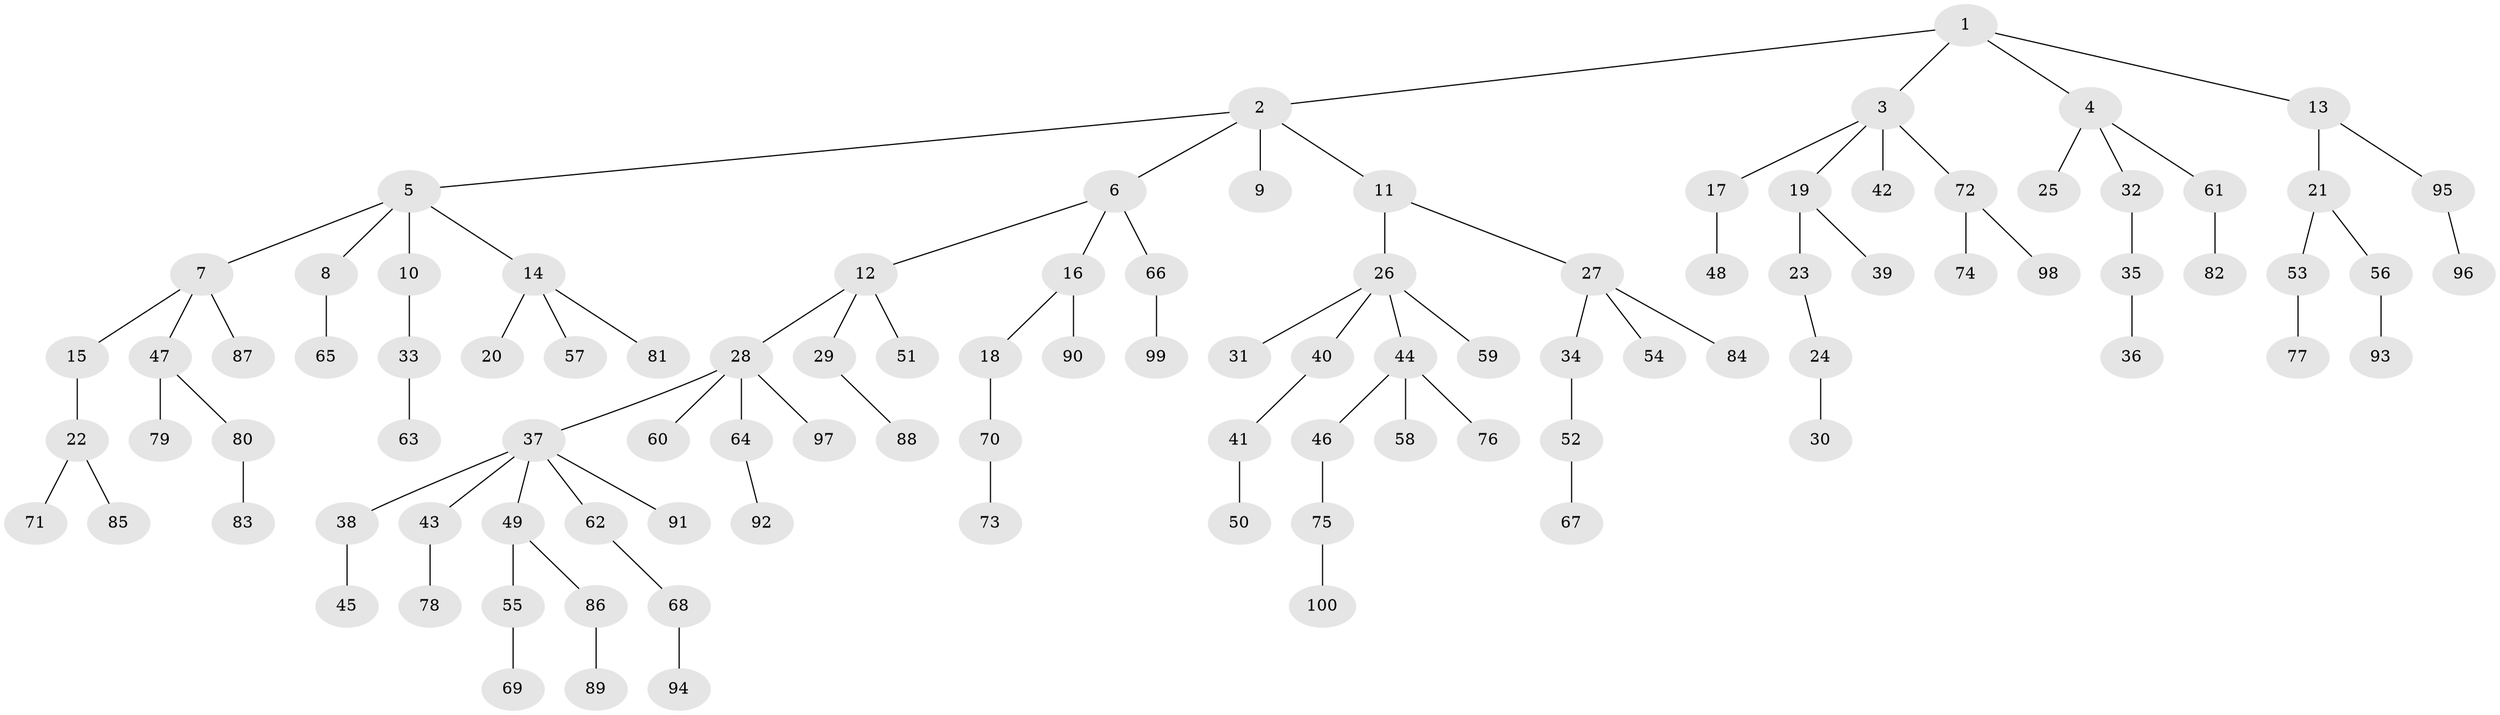 // Generated by graph-tools (version 1.1) at 2025/38/02/21/25 10:38:55]
// undirected, 100 vertices, 99 edges
graph export_dot {
graph [start="1"]
  node [color=gray90,style=filled];
  1;
  2;
  3;
  4;
  5;
  6;
  7;
  8;
  9;
  10;
  11;
  12;
  13;
  14;
  15;
  16;
  17;
  18;
  19;
  20;
  21;
  22;
  23;
  24;
  25;
  26;
  27;
  28;
  29;
  30;
  31;
  32;
  33;
  34;
  35;
  36;
  37;
  38;
  39;
  40;
  41;
  42;
  43;
  44;
  45;
  46;
  47;
  48;
  49;
  50;
  51;
  52;
  53;
  54;
  55;
  56;
  57;
  58;
  59;
  60;
  61;
  62;
  63;
  64;
  65;
  66;
  67;
  68;
  69;
  70;
  71;
  72;
  73;
  74;
  75;
  76;
  77;
  78;
  79;
  80;
  81;
  82;
  83;
  84;
  85;
  86;
  87;
  88;
  89;
  90;
  91;
  92;
  93;
  94;
  95;
  96;
  97;
  98;
  99;
  100;
  1 -- 2;
  1 -- 3;
  1 -- 4;
  1 -- 13;
  2 -- 5;
  2 -- 6;
  2 -- 9;
  2 -- 11;
  3 -- 17;
  3 -- 19;
  3 -- 42;
  3 -- 72;
  4 -- 25;
  4 -- 32;
  4 -- 61;
  5 -- 7;
  5 -- 8;
  5 -- 10;
  5 -- 14;
  6 -- 12;
  6 -- 16;
  6 -- 66;
  7 -- 15;
  7 -- 47;
  7 -- 87;
  8 -- 65;
  10 -- 33;
  11 -- 26;
  11 -- 27;
  12 -- 28;
  12 -- 29;
  12 -- 51;
  13 -- 21;
  13 -- 95;
  14 -- 20;
  14 -- 57;
  14 -- 81;
  15 -- 22;
  16 -- 18;
  16 -- 90;
  17 -- 48;
  18 -- 70;
  19 -- 23;
  19 -- 39;
  21 -- 53;
  21 -- 56;
  22 -- 71;
  22 -- 85;
  23 -- 24;
  24 -- 30;
  26 -- 31;
  26 -- 40;
  26 -- 44;
  26 -- 59;
  27 -- 34;
  27 -- 54;
  27 -- 84;
  28 -- 37;
  28 -- 60;
  28 -- 64;
  28 -- 97;
  29 -- 88;
  32 -- 35;
  33 -- 63;
  34 -- 52;
  35 -- 36;
  37 -- 38;
  37 -- 43;
  37 -- 49;
  37 -- 62;
  37 -- 91;
  38 -- 45;
  40 -- 41;
  41 -- 50;
  43 -- 78;
  44 -- 46;
  44 -- 58;
  44 -- 76;
  46 -- 75;
  47 -- 79;
  47 -- 80;
  49 -- 55;
  49 -- 86;
  52 -- 67;
  53 -- 77;
  55 -- 69;
  56 -- 93;
  61 -- 82;
  62 -- 68;
  64 -- 92;
  66 -- 99;
  68 -- 94;
  70 -- 73;
  72 -- 74;
  72 -- 98;
  75 -- 100;
  80 -- 83;
  86 -- 89;
  95 -- 96;
}
